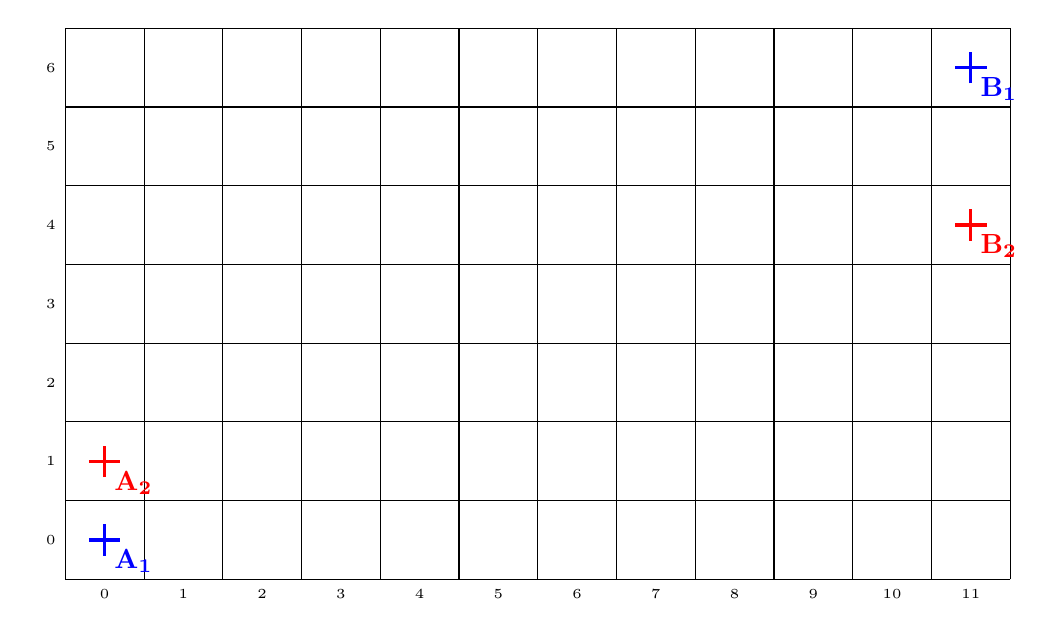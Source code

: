 %\usepackage{ifthen}
\tikzstyle{arrow} = [->,>=latex,thick]
\begin{tikzpicture}[scale=1]


% BLUE

\def\xmax{11}
\def\ymax{6}
\pgfmathsetmacro\xmaxplus{int(\xmax +1)}
\pgfmathsetmacro\ymaxplus{int(\ymax +1)}

\newcommand{\pixel}[2]{\fill[blue!40,opacity=0.50] (#1-0.48,#2-0.48) rectangle ++(0.96,0.96);}

\newcommand{\cross}[3]{
\draw[blue,very thick] (#1-0.2,#2)--++(0.4,0);
\draw[blue,very thick] (#1,#2-0.2)--++(0,0.4);
\node[blue, below right] at (#1,#2) {#3};
}

\draw[thin,xshift=-0.5cm,yshift=-0.5cm] (0,0) grid (12,7);

%\draw[arrow,thick] (0,0)--(\xmax+1,0) node[right]{$i$};
%\draw[arrow,thick] (0,0)--(0,\ymax+1) node[above]{$j$};

\foreach \x in {0,...,\xmax}{
    \node[below] at (\x,-0.5) {\tiny $\x$};
}
\foreach \y in {0,...,\ymax}{
    \node[left] at (-0.5,\y) {\tiny $\y$};
}

% Pixel of the segments from (0,0) to (a,b)
\pgfmathsetmacro\a{\xmax}
\pgfmathsetmacro\b{\ymax}

% \foreach \i in {0,...,\a}{
%   \pgfmathtruncatemacro\j{round(\i*\b/\a-0.01)};
%   \pixel{\i}{\j};
% } 
% 
% \draw[blue,thick] (0,0)--(\a,\b);
%\pixel{0}{0};

% Rk : the "-0.01" is because round(0.5)=1 and we want round(0.5)=0

\cross{0}{0}{$\mathbf{A_1}$};
\cross{11}{6}{$\mathbf{B_1}$};



% RED

\def\xmax{11}
\def\ymax{3}
\pgfmathsetmacro\xmaxplus{int(\xmax +1)}
\pgfmathsetmacro\ymaxplus{int(\ymax +1)}

\renewcommand{\pixel}[2]{\fill[red!40,opacity=0.50] (#1-0.48,#2-0.48) rectangle ++(0.96,0.96);}

\renewcommand{\cross}[3]{
\draw[red,very thick] (#1-0.2,#2)--++(0.4,0);
\draw[red,very thick] (#1,#2-0.2)--++(0,0.4);
\node[red, below right] at (#1,#2) {#3};
}

% Pixel of the segments from (0,0) to (a,b)
\pgfmathsetmacro\a{\xmax}
\pgfmathsetmacro\b{\ymax}

% \foreach \i in {0,...,\a}{
%   \pgfmathtruncatemacro\j{round(\i*\b/\a-0.01)};
%   \pixel{\i}{\j+1};  % NOTE THE CHANGE +1
% } 
% 
% \draw[red,thick] (0,+1)--++(\a,\b);
%\pixel{0}{0};

% Rk : the "-0.01" is because round(0.5)=1 and we want round(0.5)=0

\cross{0}{1}{$\mathbf{A_2}$};
\cross{11}{4}{$\mathbf{B_2}$};

\end{tikzpicture}